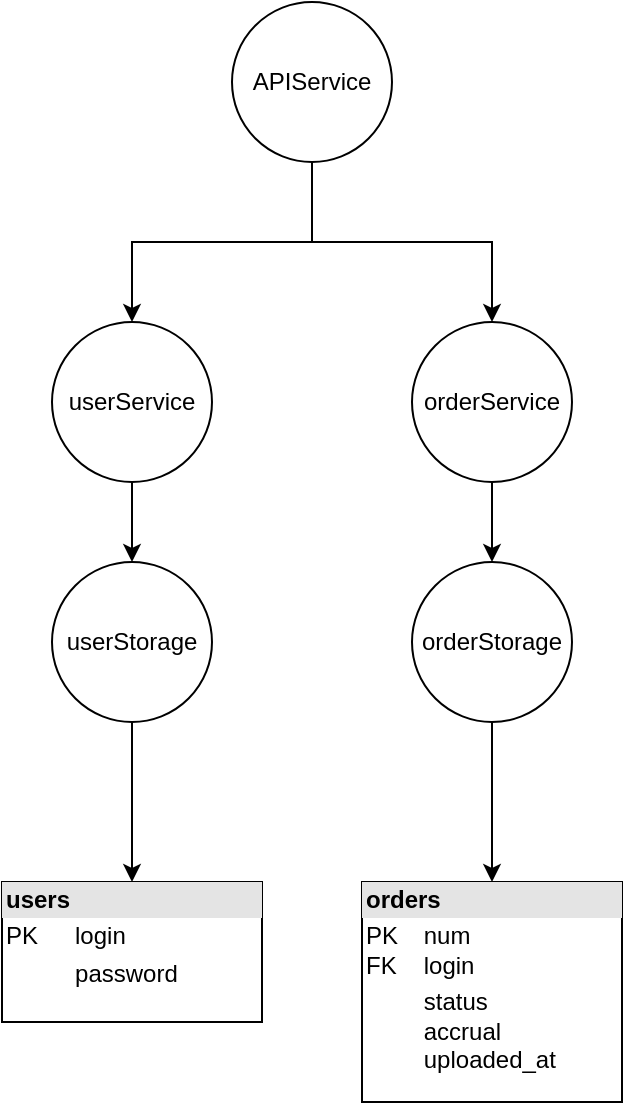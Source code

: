 <mxfile version="15.5.4" type="embed"><diagram id="t_HpKzAZZn3lkGlHbXiZ" name="Page-1"><mxGraphModel dx="648" dy="632" grid="1" gridSize="10" guides="1" tooltips="1" connect="1" arrows="1" fold="1" page="1" pageScale="1" pageWidth="827" pageHeight="1169" math="0" shadow="0"><root><mxCell id="0"/><mxCell id="1" parent="0"/><mxCell id="RZ99JMyxgZrfBB5a4IlV-5" value="" style="edgeStyle=orthogonalEdgeStyle;rounded=0;orthogonalLoop=1;jettySize=auto;html=1;" parent="1" source="RZ99JMyxgZrfBB5a4IlV-1" target="RZ99JMyxgZrfBB5a4IlV-2" edge="1"><mxGeometry relative="1" as="geometry"/></mxCell><mxCell id="RZ99JMyxgZrfBB5a4IlV-1" value="userService" style="ellipse;whiteSpace=wrap;html=1;aspect=fixed;" parent="1" vertex="1"><mxGeometry x="210" y="270" width="80" height="80" as="geometry"/></mxCell><mxCell id="9" style="edgeStyle=orthogonalEdgeStyle;rounded=0;orthogonalLoop=1;jettySize=auto;html=1;exitX=0.5;exitY=1;exitDx=0;exitDy=0;entryX=0.5;entryY=0;entryDx=0;entryDy=0;" edge="1" parent="1" source="RZ99JMyxgZrfBB5a4IlV-2" target="RZ99JMyxgZrfBB5a4IlV-8"><mxGeometry relative="1" as="geometry"/></mxCell><mxCell id="RZ99JMyxgZrfBB5a4IlV-2" value="userStorage" style="ellipse;whiteSpace=wrap;html=1;aspect=fixed;" parent="1" vertex="1"><mxGeometry x="210" y="390" width="80" height="80" as="geometry"/></mxCell><mxCell id="RZ99JMyxgZrfBB5a4IlV-7" style="edgeStyle=orthogonalEdgeStyle;rounded=0;orthogonalLoop=1;jettySize=auto;html=1;exitX=0.5;exitY=1;exitDx=0;exitDy=0;entryX=0.5;entryY=0;entryDx=0;entryDy=0;" parent="1" source="RZ99JMyxgZrfBB5a4IlV-6" target="RZ99JMyxgZrfBB5a4IlV-1" edge="1"><mxGeometry relative="1" as="geometry"/></mxCell><mxCell id="3" style="edgeStyle=orthogonalEdgeStyle;rounded=0;orthogonalLoop=1;jettySize=auto;html=1;exitX=0.5;exitY=1;exitDx=0;exitDy=0;entryX=0.5;entryY=0;entryDx=0;entryDy=0;" edge="1" parent="1" source="RZ99JMyxgZrfBB5a4IlV-6" target="2"><mxGeometry relative="1" as="geometry"/></mxCell><mxCell id="RZ99JMyxgZrfBB5a4IlV-6" value="APIService" style="ellipse;whiteSpace=wrap;html=1;aspect=fixed;" parent="1" vertex="1"><mxGeometry x="300" y="110" width="80" height="80" as="geometry"/></mxCell><mxCell id="RZ99JMyxgZrfBB5a4IlV-8" value="&lt;div style=&quot;box-sizing: border-box ; width: 100% ; background: #e4e4e4 ; padding: 2px&quot;&gt;&lt;b&gt;users&lt;/b&gt;&lt;/div&gt;&lt;table style=&quot;width: 100% ; font-size: 1em&quot; cellpadding=&quot;2&quot; cellspacing=&quot;0&quot;&gt;&lt;tbody&gt;&lt;tr&gt;&lt;td&gt;PK&lt;/td&gt;&lt;td&gt;login&lt;/td&gt;&lt;/tr&gt;&lt;tr&gt;&lt;td&gt;&lt;br&gt;&lt;/td&gt;&lt;td&gt;password&lt;/td&gt;&lt;/tr&gt;&lt;tr&gt;&lt;td&gt;&lt;/td&gt;&lt;td&gt;&lt;br&gt;&lt;/td&gt;&lt;/tr&gt;&lt;/tbody&gt;&lt;/table&gt;" style="verticalAlign=top;align=left;overflow=fill;html=1;" parent="1" vertex="1"><mxGeometry x="185" y="550" width="130" height="70" as="geometry"/></mxCell><mxCell id="5" style="edgeStyle=orthogonalEdgeStyle;rounded=0;orthogonalLoop=1;jettySize=auto;html=1;exitX=0.5;exitY=1;exitDx=0;exitDy=0;entryX=0.5;entryY=0;entryDx=0;entryDy=0;" edge="1" parent="1" source="2" target="4"><mxGeometry relative="1" as="geometry"/></mxCell><mxCell id="2" value="orderService" style="ellipse;whiteSpace=wrap;html=1;aspect=fixed;" vertex="1" parent="1"><mxGeometry x="390" y="270" width="80" height="80" as="geometry"/></mxCell><mxCell id="8" style="edgeStyle=orthogonalEdgeStyle;rounded=0;orthogonalLoop=1;jettySize=auto;html=1;entryX=0.5;entryY=0;entryDx=0;entryDy=0;" edge="1" parent="1" source="4" target="7"><mxGeometry relative="1" as="geometry"/></mxCell><mxCell id="4" value="orderStorage" style="ellipse;whiteSpace=wrap;html=1;aspect=fixed;" vertex="1" parent="1"><mxGeometry x="390" y="390" width="80" height="80" as="geometry"/></mxCell><mxCell id="7" value="&lt;div style=&quot;box-sizing: border-box ; width: 100% ; background: #e4e4e4 ; padding: 2px&quot;&gt;&lt;b&gt;orders&lt;/b&gt;&lt;/div&gt;&lt;table style=&quot;width: 100% ; font-size: 1em&quot; cellpadding=&quot;2&quot; cellspacing=&quot;0&quot;&gt;&lt;tbody&gt;&lt;tr&gt;&lt;td&gt;PK&lt;br&gt;FK&lt;/td&gt;&lt;td&gt;num&lt;br&gt;login&lt;/td&gt;&lt;/tr&gt;&lt;tr&gt;&lt;td&gt;&lt;br&gt;&lt;/td&gt;&lt;td&gt;status&lt;br&gt;accrual&lt;br&gt;uploaded_at&lt;/td&gt;&lt;/tr&gt;&lt;tr&gt;&lt;td&gt;&lt;/td&gt;&lt;td&gt;&lt;br&gt;&lt;/td&gt;&lt;/tr&gt;&lt;/tbody&gt;&lt;/table&gt;" style="verticalAlign=top;align=left;overflow=fill;html=1;" vertex="1" parent="1"><mxGeometry x="365" y="550" width="130" height="110" as="geometry"/></mxCell></root></mxGraphModel></diagram></mxfile>